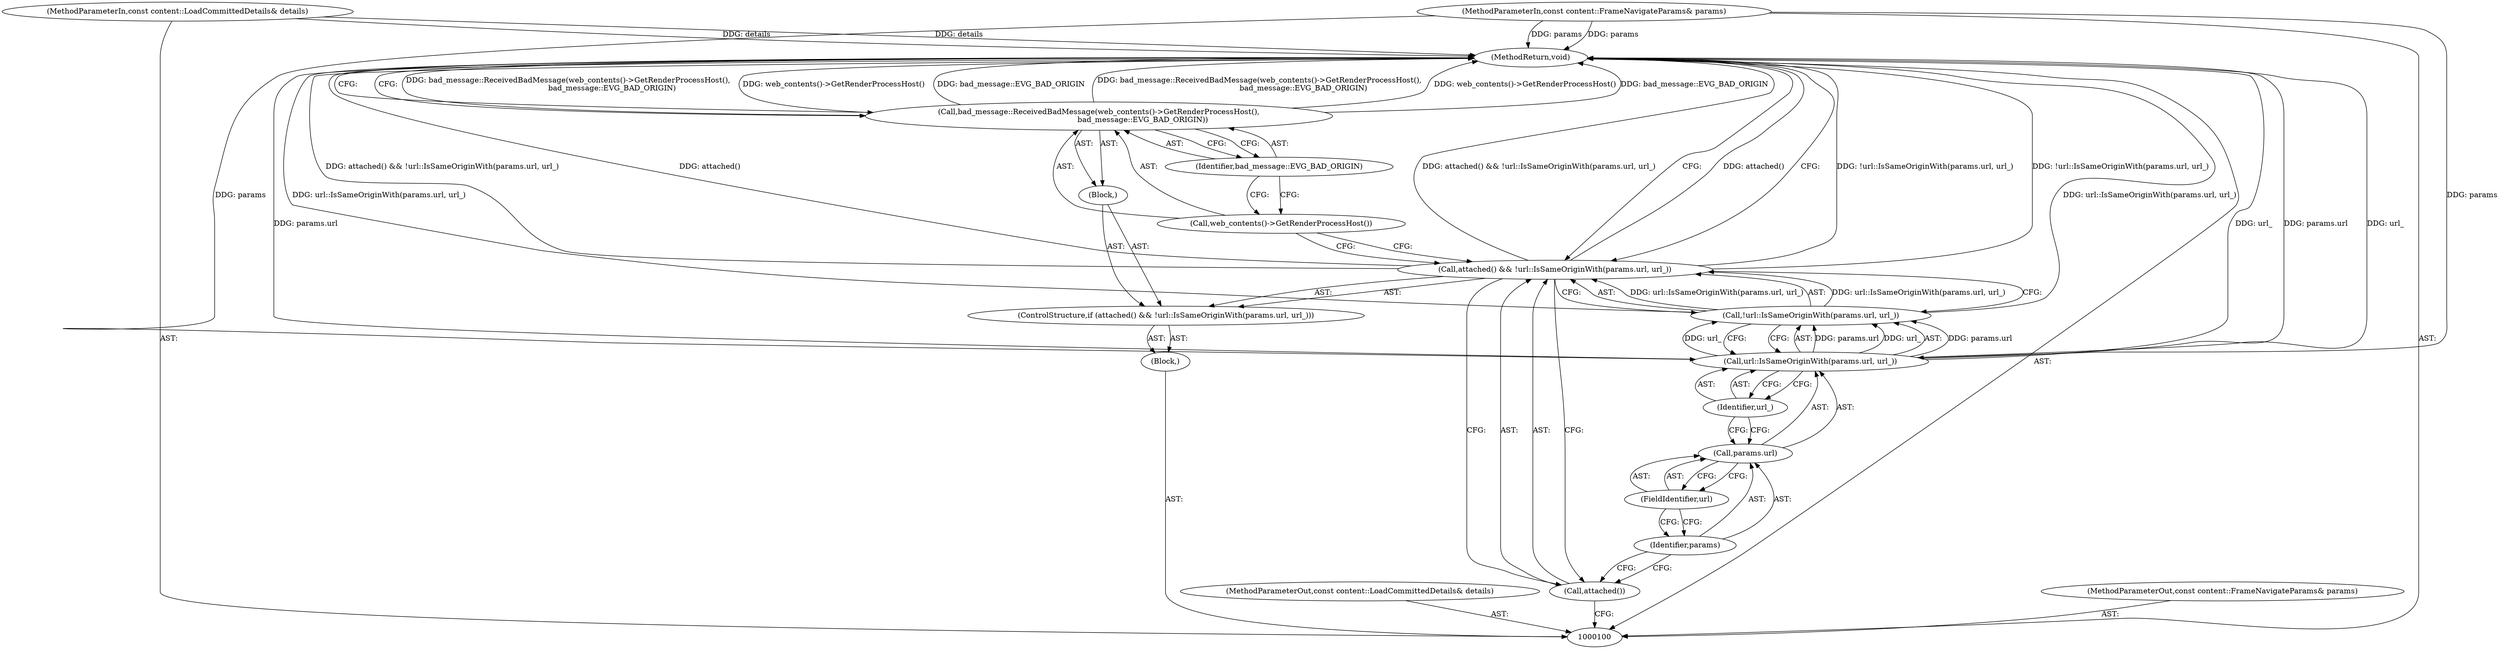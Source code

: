 digraph "0_Chrome_5c437bcc7a51edbef45242c5173cf7871fde2866_1" {
"1000117" [label="(MethodReturn,void)"];
"1000101" [label="(MethodParameterIn,const content::LoadCommittedDetails& details)"];
"1000153" [label="(MethodParameterOut,const content::LoadCommittedDetails& details)"];
"1000103" [label="(Block,)"];
"1000102" [label="(MethodParameterIn,const content::FrameNavigateParams& params)"];
"1000154" [label="(MethodParameterOut,const content::FrameNavigateParams& params)"];
"1000104" [label="(ControlStructure,if (attached() && !url::IsSameOriginWith(params.url, url_)))"];
"1000107" [label="(Call,!url::IsSameOriginWith(params.url, url_))"];
"1000108" [label="(Call,url::IsSameOriginWith(params.url, url_))"];
"1000109" [label="(Call,params.url)"];
"1000110" [label="(Identifier,params)"];
"1000111" [label="(FieldIdentifier,url)"];
"1000112" [label="(Identifier,url_)"];
"1000105" [label="(Call,attached() && !url::IsSameOriginWith(params.url, url_))"];
"1000106" [label="(Call,attached())"];
"1000113" [label="(Block,)"];
"1000115" [label="(Call,web_contents()->GetRenderProcessHost())"];
"1000114" [label="(Call,bad_message::ReceivedBadMessage(web_contents()->GetRenderProcessHost(),\n                                     bad_message::EVG_BAD_ORIGIN))"];
"1000116" [label="(Identifier,bad_message::EVG_BAD_ORIGIN)"];
"1000117" -> "1000100"  [label="AST: "];
"1000117" -> "1000114"  [label="CFG: "];
"1000117" -> "1000105"  [label="CFG: "];
"1000107" -> "1000117"  [label="DDG: url::IsSameOriginWith(params.url, url_)"];
"1000105" -> "1000117"  [label="DDG: !url::IsSameOriginWith(params.url, url_)"];
"1000105" -> "1000117"  [label="DDG: attached() && !url::IsSameOriginWith(params.url, url_)"];
"1000105" -> "1000117"  [label="DDG: attached()"];
"1000114" -> "1000117"  [label="DDG: bad_message::ReceivedBadMessage(web_contents()->GetRenderProcessHost(),\n                                     bad_message::EVG_BAD_ORIGIN)"];
"1000114" -> "1000117"  [label="DDG: web_contents()->GetRenderProcessHost()"];
"1000114" -> "1000117"  [label="DDG: bad_message::EVG_BAD_ORIGIN"];
"1000101" -> "1000117"  [label="DDG: details"];
"1000102" -> "1000117"  [label="DDG: params"];
"1000108" -> "1000117"  [label="DDG: url_"];
"1000108" -> "1000117"  [label="DDG: params.url"];
"1000101" -> "1000100"  [label="AST: "];
"1000101" -> "1000117"  [label="DDG: details"];
"1000153" -> "1000100"  [label="AST: "];
"1000103" -> "1000100"  [label="AST: "];
"1000104" -> "1000103"  [label="AST: "];
"1000102" -> "1000100"  [label="AST: "];
"1000102" -> "1000117"  [label="DDG: params"];
"1000102" -> "1000108"  [label="DDG: params"];
"1000154" -> "1000100"  [label="AST: "];
"1000104" -> "1000103"  [label="AST: "];
"1000105" -> "1000104"  [label="AST: "];
"1000113" -> "1000104"  [label="AST: "];
"1000107" -> "1000105"  [label="AST: "];
"1000107" -> "1000108"  [label="CFG: "];
"1000108" -> "1000107"  [label="AST: "];
"1000105" -> "1000107"  [label="CFG: "];
"1000107" -> "1000117"  [label="DDG: url::IsSameOriginWith(params.url, url_)"];
"1000107" -> "1000105"  [label="DDG: url::IsSameOriginWith(params.url, url_)"];
"1000108" -> "1000107"  [label="DDG: params.url"];
"1000108" -> "1000107"  [label="DDG: url_"];
"1000108" -> "1000107"  [label="AST: "];
"1000108" -> "1000112"  [label="CFG: "];
"1000109" -> "1000108"  [label="AST: "];
"1000112" -> "1000108"  [label="AST: "];
"1000107" -> "1000108"  [label="CFG: "];
"1000108" -> "1000117"  [label="DDG: url_"];
"1000108" -> "1000117"  [label="DDG: params.url"];
"1000108" -> "1000107"  [label="DDG: params.url"];
"1000108" -> "1000107"  [label="DDG: url_"];
"1000102" -> "1000108"  [label="DDG: params"];
"1000109" -> "1000108"  [label="AST: "];
"1000109" -> "1000111"  [label="CFG: "];
"1000110" -> "1000109"  [label="AST: "];
"1000111" -> "1000109"  [label="AST: "];
"1000112" -> "1000109"  [label="CFG: "];
"1000110" -> "1000109"  [label="AST: "];
"1000110" -> "1000106"  [label="CFG: "];
"1000111" -> "1000110"  [label="CFG: "];
"1000111" -> "1000109"  [label="AST: "];
"1000111" -> "1000110"  [label="CFG: "];
"1000109" -> "1000111"  [label="CFG: "];
"1000112" -> "1000108"  [label="AST: "];
"1000112" -> "1000109"  [label="CFG: "];
"1000108" -> "1000112"  [label="CFG: "];
"1000105" -> "1000104"  [label="AST: "];
"1000105" -> "1000106"  [label="CFG: "];
"1000105" -> "1000107"  [label="CFG: "];
"1000106" -> "1000105"  [label="AST: "];
"1000107" -> "1000105"  [label="AST: "];
"1000115" -> "1000105"  [label="CFG: "];
"1000117" -> "1000105"  [label="CFG: "];
"1000105" -> "1000117"  [label="DDG: !url::IsSameOriginWith(params.url, url_)"];
"1000105" -> "1000117"  [label="DDG: attached() && !url::IsSameOriginWith(params.url, url_)"];
"1000105" -> "1000117"  [label="DDG: attached()"];
"1000107" -> "1000105"  [label="DDG: url::IsSameOriginWith(params.url, url_)"];
"1000106" -> "1000105"  [label="AST: "];
"1000106" -> "1000100"  [label="CFG: "];
"1000110" -> "1000106"  [label="CFG: "];
"1000105" -> "1000106"  [label="CFG: "];
"1000113" -> "1000104"  [label="AST: "];
"1000114" -> "1000113"  [label="AST: "];
"1000115" -> "1000114"  [label="AST: "];
"1000115" -> "1000105"  [label="CFG: "];
"1000116" -> "1000115"  [label="CFG: "];
"1000114" -> "1000113"  [label="AST: "];
"1000114" -> "1000116"  [label="CFG: "];
"1000115" -> "1000114"  [label="AST: "];
"1000116" -> "1000114"  [label="AST: "];
"1000117" -> "1000114"  [label="CFG: "];
"1000114" -> "1000117"  [label="DDG: bad_message::ReceivedBadMessage(web_contents()->GetRenderProcessHost(),\n                                     bad_message::EVG_BAD_ORIGIN)"];
"1000114" -> "1000117"  [label="DDG: web_contents()->GetRenderProcessHost()"];
"1000114" -> "1000117"  [label="DDG: bad_message::EVG_BAD_ORIGIN"];
"1000116" -> "1000114"  [label="AST: "];
"1000116" -> "1000115"  [label="CFG: "];
"1000114" -> "1000116"  [label="CFG: "];
}

